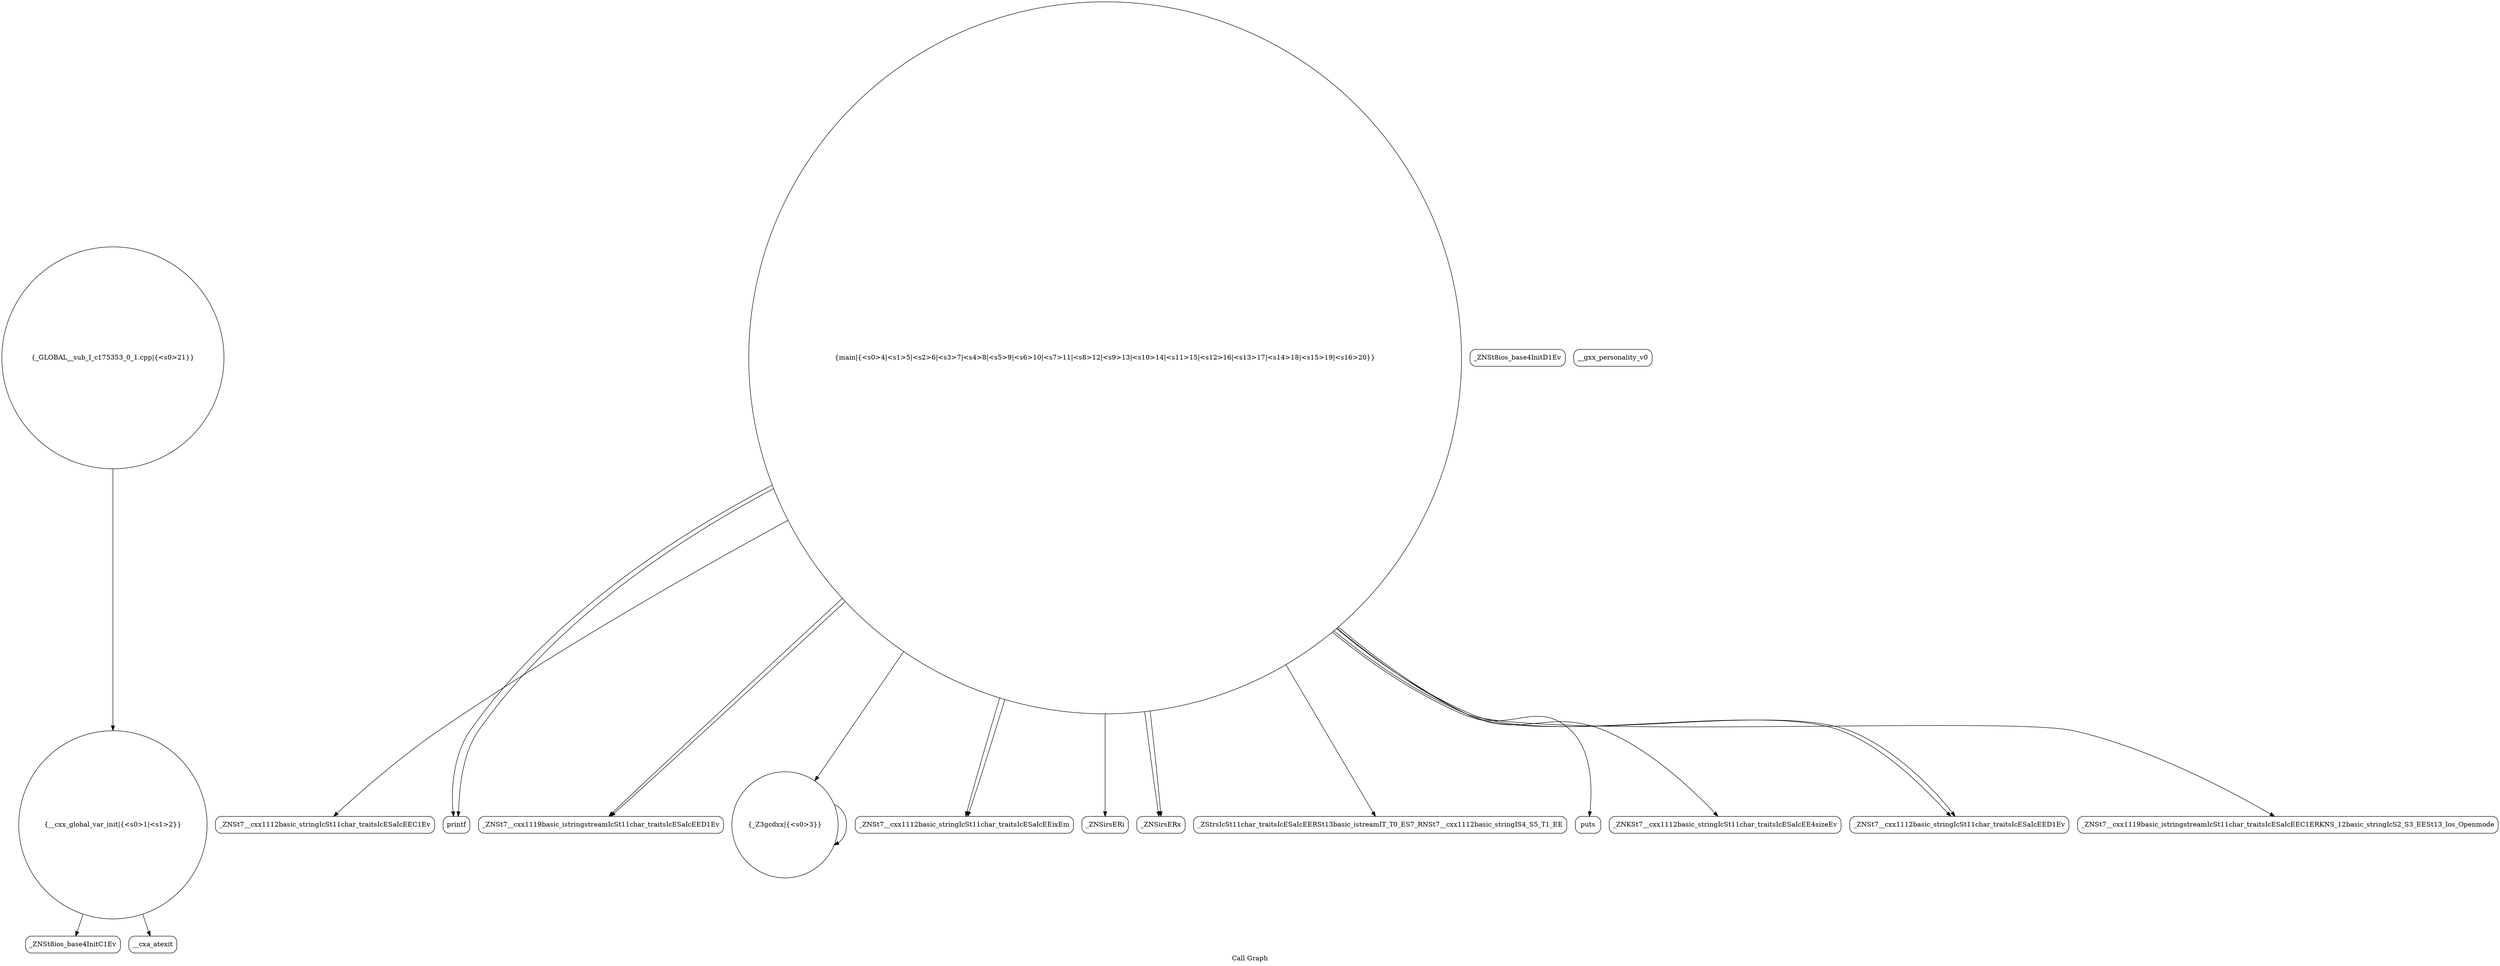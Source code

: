 digraph "Call Graph" {
	label="Call Graph";

	Node0x5639ce9b0150 [shape=record,shape=circle,label="{__cxx_global_var_init|{<s0>1|<s1>2}}"];
	Node0x5639ce9b0150:s0 -> Node0x5639ce9ae140[color=black];
	Node0x5639ce9b0150:s1 -> Node0x5639ce9ec800[color=black];
	Node0x5639ce9eca00 [shape=record,shape=Mrecord,label="{_ZNSt7__cxx1112basic_stringIcSt11char_traitsIcESaIcEEC1Ev}"];
	Node0x5639ce9ecd80 [shape=record,shape=Mrecord,label="{printf}"];
	Node0x5639ce9ec780 [shape=record,shape=Mrecord,label="{_ZNSt8ios_base4InitD1Ev}"];
	Node0x5639ce9ecb00 [shape=record,shape=Mrecord,label="{__gxx_personality_v0}"];
	Node0x5639ce9ece80 [shape=record,shape=Mrecord,label="{_ZNSt7__cxx1119basic_istringstreamIcSt11char_traitsIcESaIcEED1Ev}"];
	Node0x5639ce9ec880 [shape=record,shape=circle,label="{_Z3gcdxx|{<s0>3}}"];
	Node0x5639ce9ec880:s0 -> Node0x5639ce9ec880[color=black];
	Node0x5639ce9ecc00 [shape=record,shape=Mrecord,label="{_ZNSt7__cxx1112basic_stringIcSt11char_traitsIcESaIcEEixEm}"];
	Node0x5639ce9ecf80 [shape=record,shape=circle,label="{_GLOBAL__sub_I_c175353_0_1.cpp|{<s0>21}}"];
	Node0x5639ce9ecf80:s0 -> Node0x5639ce9b0150[color=black];
	Node0x5639ce9ec980 [shape=record,shape=Mrecord,label="{_ZNSirsERi}"];
	Node0x5639ce9ecd00 [shape=record,shape=Mrecord,label="{_ZNSirsERx}"];
	Node0x5639ce9ae140 [shape=record,shape=Mrecord,label="{_ZNSt8ios_base4InitC1Ev}"];
	Node0x5639ce9eca80 [shape=record,shape=Mrecord,label="{_ZStrsIcSt11char_traitsIcESaIcEERSt13basic_istreamIT_T0_ES7_RNSt7__cxx1112basic_stringIS4_S5_T1_EE}"];
	Node0x5639ce9ece00 [shape=record,shape=Mrecord,label="{puts}"];
	Node0x5639ce9ec800 [shape=record,shape=Mrecord,label="{__cxa_atexit}"];
	Node0x5639ce9ecb80 [shape=record,shape=Mrecord,label="{_ZNKSt7__cxx1112basic_stringIcSt11char_traitsIcESaIcEE4sizeEv}"];
	Node0x5639ce9ecf00 [shape=record,shape=Mrecord,label="{_ZNSt7__cxx1112basic_stringIcSt11char_traitsIcESaIcEED1Ev}"];
	Node0x5639ce9ec900 [shape=record,shape=circle,label="{main|{<s0>4|<s1>5|<s2>6|<s3>7|<s4>8|<s5>9|<s6>10|<s7>11|<s8>12|<s9>13|<s10>14|<s11>15|<s12>16|<s13>17|<s14>18|<s15>19|<s16>20}}"];
	Node0x5639ce9ec900:s0 -> Node0x5639ce9ec980[color=black];
	Node0x5639ce9ec900:s1 -> Node0x5639ce9eca00[color=black];
	Node0x5639ce9ec900:s2 -> Node0x5639ce9eca80[color=black];
	Node0x5639ce9ec900:s3 -> Node0x5639ce9ecb80[color=black];
	Node0x5639ce9ec900:s4 -> Node0x5639ce9ecc00[color=black];
	Node0x5639ce9ec900:s5 -> Node0x5639ce9ecc00[color=black];
	Node0x5639ce9ec900:s6 -> Node0x5639ce9ecc80[color=black];
	Node0x5639ce9ec900:s7 -> Node0x5639ce9ecd00[color=black];
	Node0x5639ce9ec900:s8 -> Node0x5639ce9ecd00[color=black];
	Node0x5639ce9ec900:s9 -> Node0x5639ce9ec880[color=black];
	Node0x5639ce9ec900:s10 -> Node0x5639ce9ece80[color=black];
	Node0x5639ce9ec900:s11 -> Node0x5639ce9ecd80[color=black];
	Node0x5639ce9ec900:s12 -> Node0x5639ce9ece00[color=black];
	Node0x5639ce9ec900:s13 -> Node0x5639ce9ecd80[color=black];
	Node0x5639ce9ec900:s14 -> Node0x5639ce9ece80[color=black];
	Node0x5639ce9ec900:s15 -> Node0x5639ce9ecf00[color=black];
	Node0x5639ce9ec900:s16 -> Node0x5639ce9ecf00[color=black];
	Node0x5639ce9ecc80 [shape=record,shape=Mrecord,label="{_ZNSt7__cxx1119basic_istringstreamIcSt11char_traitsIcESaIcEEC1ERKNS_12basic_stringIcS2_S3_EESt13_Ios_Openmode}"];
}
